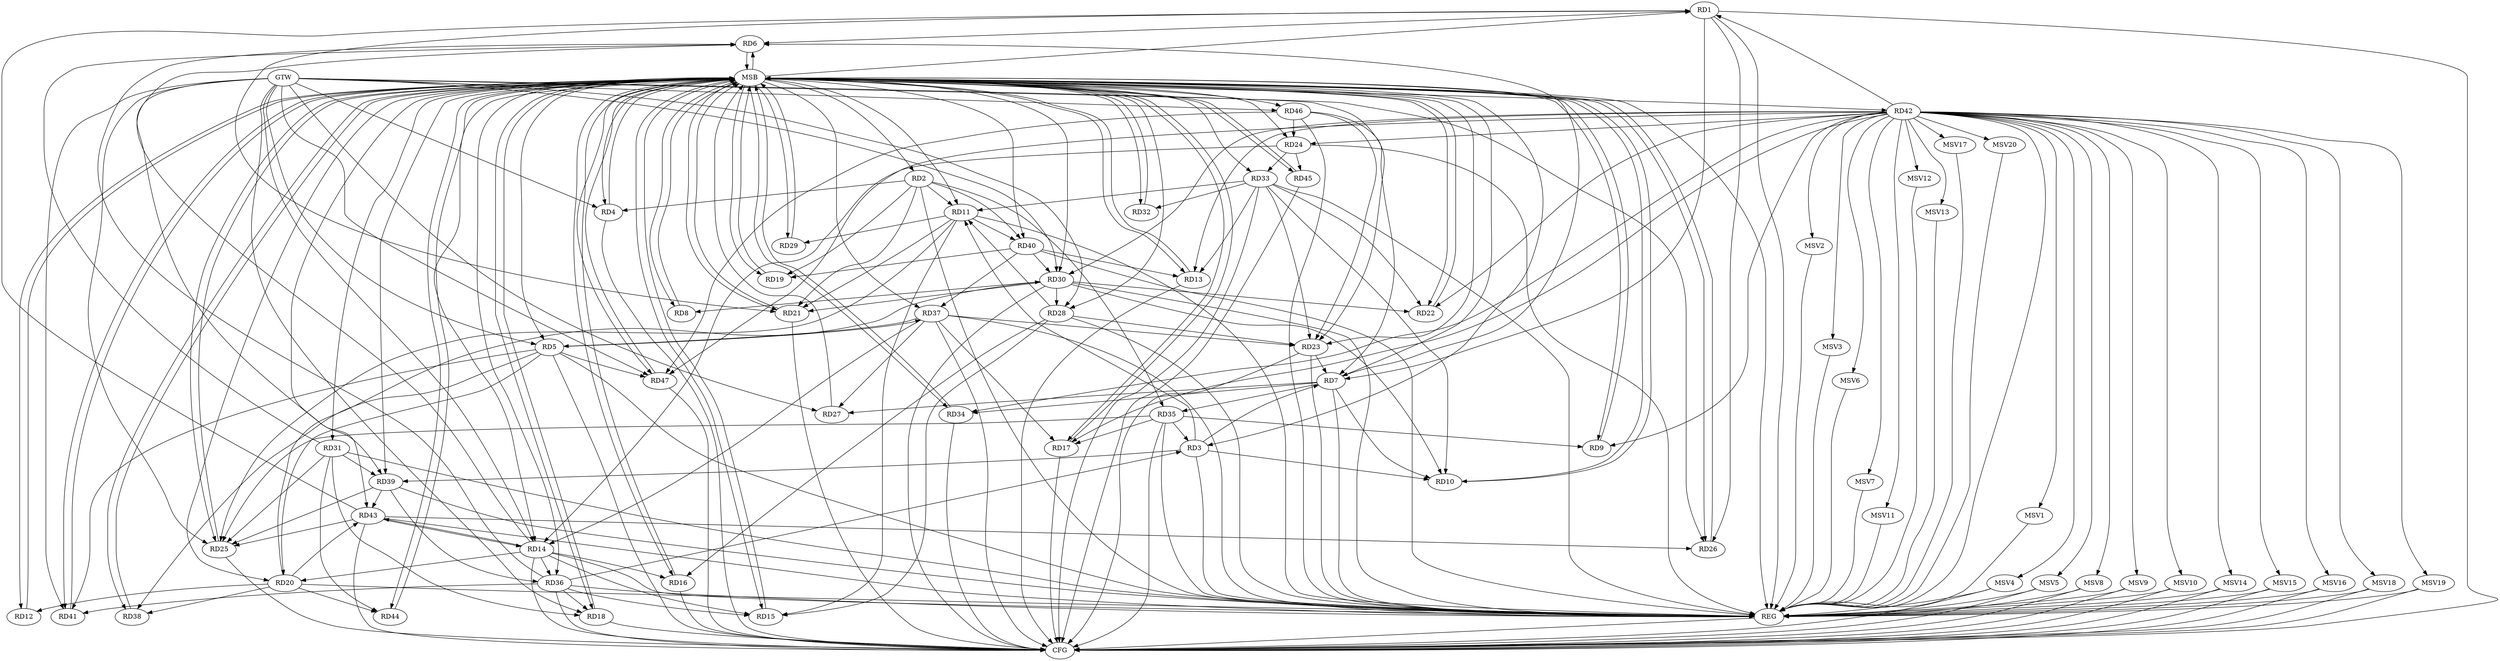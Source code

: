 strict digraph G {
  RD1 [ label="RD1" ];
  RD2 [ label="RD2" ];
  RD3 [ label="RD3" ];
  RD4 [ label="RD4" ];
  RD5 [ label="RD5" ];
  RD6 [ label="RD6" ];
  RD7 [ label="RD7" ];
  RD8 [ label="RD8" ];
  RD9 [ label="RD9" ];
  RD10 [ label="RD10" ];
  RD11 [ label="RD11" ];
  RD12 [ label="RD12" ];
  RD13 [ label="RD13" ];
  RD14 [ label="RD14" ];
  RD15 [ label="RD15" ];
  RD16 [ label="RD16" ];
  RD17 [ label="RD17" ];
  RD18 [ label="RD18" ];
  RD19 [ label="RD19" ];
  RD20 [ label="RD20" ];
  RD21 [ label="RD21" ];
  RD22 [ label="RD22" ];
  RD23 [ label="RD23" ];
  RD24 [ label="RD24" ];
  RD25 [ label="RD25" ];
  RD26 [ label="RD26" ];
  RD27 [ label="RD27" ];
  RD28 [ label="RD28" ];
  RD29 [ label="RD29" ];
  RD30 [ label="RD30" ];
  RD31 [ label="RD31" ];
  RD32 [ label="RD32" ];
  RD33 [ label="RD33" ];
  RD34 [ label="RD34" ];
  RD35 [ label="RD35" ];
  RD36 [ label="RD36" ];
  RD37 [ label="RD37" ];
  RD38 [ label="RD38" ];
  RD39 [ label="RD39" ];
  RD40 [ label="RD40" ];
  RD41 [ label="RD41" ];
  RD42 [ label="RD42" ];
  RD43 [ label="RD43" ];
  RD44 [ label="RD44" ];
  RD45 [ label="RD45" ];
  RD46 [ label="RD46" ];
  RD47 [ label="RD47" ];
  GTW [ label="GTW" ];
  REG [ label="REG" ];
  MSB [ label="MSB" ];
  CFG [ label="CFG" ];
  MSV1 [ label="MSV1" ];
  MSV2 [ label="MSV2" ];
  MSV3 [ label="MSV3" ];
  MSV4 [ label="MSV4" ];
  MSV5 [ label="MSV5" ];
  MSV6 [ label="MSV6" ];
  MSV7 [ label="MSV7" ];
  MSV8 [ label="MSV8" ];
  MSV9 [ label="MSV9" ];
  MSV10 [ label="MSV10" ];
  MSV11 [ label="MSV11" ];
  MSV12 [ label="MSV12" ];
  MSV13 [ label="MSV13" ];
  MSV14 [ label="MSV14" ];
  MSV15 [ label="MSV15" ];
  MSV16 [ label="MSV16" ];
  MSV17 [ label="MSV17" ];
  MSV18 [ label="MSV18" ];
  MSV19 [ label="MSV19" ];
  MSV20 [ label="MSV20" ];
  RD1 -> RD6;
  RD1 -> RD7;
  RD1 -> RD21;
  RD1 -> RD26;
  RD42 -> RD1;
  RD43 -> RD1;
  RD2 -> RD4;
  RD2 -> RD11;
  RD2 -> RD19;
  RD2 -> RD21;
  RD2 -> RD35;
  RD2 -> RD40;
  RD3 -> RD7;
  RD3 -> RD10;
  RD3 -> RD11;
  RD35 -> RD3;
  RD36 -> RD3;
  RD3 -> RD39;
  RD5 -> RD20;
  RD5 -> RD37;
  RD37 -> RD5;
  RD5 -> RD38;
  RD5 -> RD41;
  RD5 -> RD47;
  RD7 -> RD6;
  RD14 -> RD6;
  RD31 -> RD6;
  RD36 -> RD6;
  RD7 -> RD10;
  RD23 -> RD7;
  RD7 -> RD27;
  RD7 -> RD34;
  RD7 -> RD35;
  RD46 -> RD7;
  RD30 -> RD8;
  RD35 -> RD9;
  RD42 -> RD9;
  RD30 -> RD10;
  RD33 -> RD10;
  RD11 -> RD15;
  RD11 -> RD21;
  RD11 -> RD25;
  RD28 -> RD11;
  RD11 -> RD29;
  RD33 -> RD11;
  RD11 -> RD40;
  RD20 -> RD12;
  RD33 -> RD13;
  RD40 -> RD13;
  RD42 -> RD13;
  RD14 -> RD15;
  RD14 -> RD16;
  RD14 -> RD20;
  RD24 -> RD14;
  RD14 -> RD36;
  RD37 -> RD14;
  RD14 -> RD43;
  RD43 -> RD14;
  RD28 -> RD15;
  RD36 -> RD15;
  RD28 -> RD16;
  RD35 -> RD17;
  RD37 -> RD17;
  RD42 -> RD17;
  RD31 -> RD18;
  RD36 -> RD18;
  RD40 -> RD19;
  RD20 -> RD30;
  RD20 -> RD38;
  RD20 -> RD43;
  RD20 -> RD44;
  RD30 -> RD21;
  RD30 -> RD22;
  RD33 -> RD22;
  RD42 -> RD22;
  RD28 -> RD23;
  RD33 -> RD23;
  RD37 -> RD23;
  RD46 -> RD23;
  RD24 -> RD33;
  RD42 -> RD24;
  RD24 -> RD45;
  RD46 -> RD24;
  RD31 -> RD25;
  RD35 -> RD25;
  RD39 -> RD25;
  RD43 -> RD25;
  RD43 -> RD26;
  RD37 -> RD27;
  RD30 -> RD28;
  RD40 -> RD30;
  RD42 -> RD30;
  RD31 -> RD39;
  RD31 -> RD44;
  RD33 -> RD32;
  RD42 -> RD34;
  RD39 -> RD36;
  RD36 -> RD41;
  RD40 -> RD37;
  RD39 -> RD43;
  RD42 -> RD47;
  RD46 -> RD47;
  GTW -> RD47;
  GTW -> RD25;
  GTW -> RD26;
  GTW -> RD41;
  GTW -> RD27;
  GTW -> RD5;
  GTW -> RD4;
  GTW -> RD23;
  GTW -> RD14;
  GTW -> RD30;
  GTW -> RD39;
  GTW -> RD18;
  GTW -> RD28;
  GTW -> RD46;
  RD1 -> REG;
  RD2 -> REG;
  RD3 -> REG;
  RD5 -> REG;
  RD7 -> REG;
  RD11 -> REG;
  RD14 -> REG;
  RD20 -> REG;
  RD23 -> REG;
  RD24 -> REG;
  RD28 -> REG;
  RD30 -> REG;
  RD31 -> REG;
  RD33 -> REG;
  RD35 -> REG;
  RD36 -> REG;
  RD37 -> REG;
  RD39 -> REG;
  RD40 -> REG;
  RD42 -> REG;
  RD43 -> REG;
  RD46 -> REG;
  RD4 -> MSB;
  MSB -> RD14;
  MSB -> RD37;
  MSB -> RD42;
  MSB -> REG;
  RD6 -> MSB;
  MSB -> RD11;
  MSB -> RD17;
  MSB -> RD21;
  MSB -> RD25;
  RD8 -> MSB;
  MSB -> RD9;
  MSB -> RD12;
  MSB -> RD28;
  RD9 -> MSB;
  MSB -> RD22;
  MSB -> RD39;
  MSB -> RD46;
  RD10 -> MSB;
  MSB -> RD24;
  MSB -> RD31;
  MSB -> RD32;
  MSB -> RD40;
  MSB -> RD45;
  RD12 -> MSB;
  MSB -> RD29;
  MSB -> RD33;
  MSB -> RD47;
  RD13 -> MSB;
  MSB -> RD4;
  MSB -> RD15;
  RD15 -> MSB;
  RD16 -> MSB;
  MSB -> RD26;
  MSB -> RD34;
  RD17 -> MSB;
  MSB -> RD8;
  MSB -> RD16;
  RD18 -> MSB;
  MSB -> RD43;
  MSB -> RD44;
  RD19 -> MSB;
  MSB -> RD3;
  MSB -> RD23;
  RD21 -> MSB;
  MSB -> RD1;
  RD22 -> MSB;
  MSB -> RD2;
  RD25 -> MSB;
  MSB -> RD19;
  MSB -> RD38;
  RD26 -> MSB;
  MSB -> RD10;
  MSB -> RD36;
  RD27 -> MSB;
  MSB -> RD18;
  RD29 -> MSB;
  MSB -> RD5;
  RD32 -> MSB;
  MSB -> RD6;
  RD34 -> MSB;
  RD38 -> MSB;
  MSB -> RD7;
  MSB -> RD13;
  MSB -> RD30;
  RD41 -> MSB;
  RD44 -> MSB;
  MSB -> RD41;
  RD45 -> MSB;
  RD47 -> MSB;
  MSB -> RD20;
  RD25 -> CFG;
  RD17 -> CFG;
  RD33 -> CFG;
  RD21 -> CFG;
  RD36 -> CFG;
  RD14 -> CFG;
  RD18 -> CFG;
  RD43 -> CFG;
  RD16 -> CFG;
  RD37 -> CFG;
  RD4 -> CFG;
  RD34 -> CFG;
  RD1 -> CFG;
  RD45 -> CFG;
  RD23 -> CFG;
  RD13 -> CFG;
  RD30 -> CFG;
  RD35 -> CFG;
  RD5 -> CFG;
  RD47 -> CFG;
  REG -> CFG;
  RD42 -> MSV1;
  RD42 -> MSV2;
  RD42 -> MSV3;
  RD42 -> MSV4;
  MSV1 -> REG;
  MSV2 -> REG;
  MSV3 -> REG;
  MSV4 -> REG;
  MSV4 -> CFG;
  RD42 -> MSV5;
  RD42 -> MSV6;
  MSV5 -> REG;
  MSV5 -> CFG;
  MSV6 -> REG;
  RD42 -> MSV7;
  RD42 -> MSV8;
  MSV7 -> REG;
  MSV8 -> REG;
  MSV8 -> CFG;
  RD42 -> MSV9;
  MSV9 -> REG;
  MSV9 -> CFG;
  RD42 -> MSV10;
  MSV10 -> REG;
  MSV10 -> CFG;
  RD42 -> MSV11;
  MSV11 -> REG;
  RD42 -> MSV12;
  RD42 -> MSV13;
  MSV12 -> REG;
  MSV13 -> REG;
  RD42 -> MSV14;
  MSV14 -> REG;
  MSV14 -> CFG;
  RD42 -> MSV15;
  RD42 -> MSV16;
  MSV15 -> REG;
  MSV15 -> CFG;
  MSV16 -> REG;
  MSV16 -> CFG;
  RD42 -> MSV17;
  MSV17 -> REG;
  RD42 -> MSV18;
  RD42 -> MSV19;
  RD42 -> MSV20;
  MSV18 -> REG;
  MSV18 -> CFG;
  MSV19 -> REG;
  MSV19 -> CFG;
  MSV20 -> REG;
}
